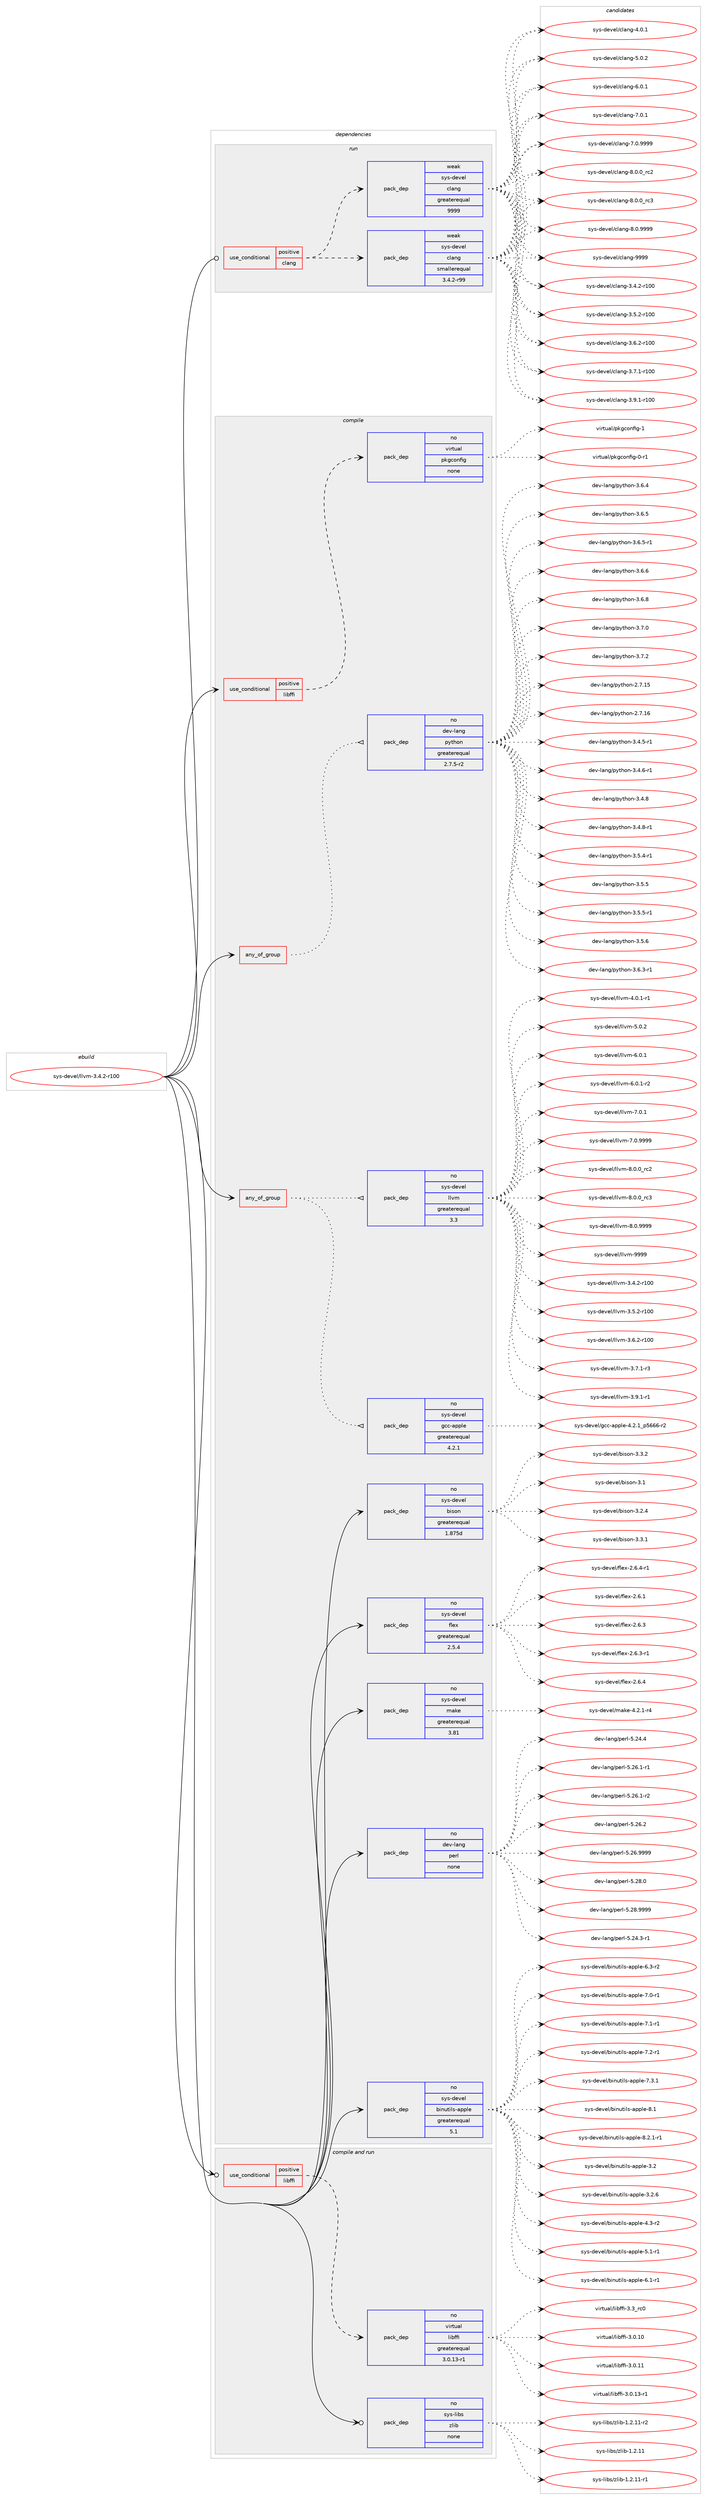 digraph prolog {

# *************
# Graph options
# *************

newrank=true;
concentrate=true;
compound=true;
graph [rankdir=LR,fontname=Helvetica,fontsize=10,ranksep=1.5];#, ranksep=2.5, nodesep=0.2];
edge  [arrowhead=vee];
node  [fontname=Helvetica,fontsize=10];

# **********
# The ebuild
# **********

subgraph cluster_leftcol {
color=gray;
rank=same;
label=<<i>ebuild</i>>;
id [label="sys-devel/llvm-3.4.2-r100", color=red, width=4, href="../sys-devel/llvm-3.4.2-r100.svg"];
}

# ****************
# The dependencies
# ****************

subgraph cluster_midcol {
color=gray;
label=<<i>dependencies</i>>;
subgraph cluster_compile {
fillcolor="#eeeeee";
style=filled;
label=<<i>compile</i>>;
subgraph any27441 {
dependency1729410 [label=<<TABLE BORDER="0" CELLBORDER="1" CELLSPACING="0" CELLPADDING="4"><TR><TD CELLPADDING="10">any_of_group</TD></TR></TABLE>>, shape=none, color=red];subgraph pack1241082 {
dependency1729411 [label=<<TABLE BORDER="0" CELLBORDER="1" CELLSPACING="0" CELLPADDING="4" WIDTH="220"><TR><TD ROWSPAN="6" CELLPADDING="30">pack_dep</TD></TR><TR><TD WIDTH="110">no</TD></TR><TR><TD>dev-lang</TD></TR><TR><TD>python</TD></TR><TR><TD>greaterequal</TD></TR><TR><TD>2.7.5-r2</TD></TR></TABLE>>, shape=none, color=blue];
}
dependency1729410:e -> dependency1729411:w [weight=20,style="dotted",arrowhead="oinv"];
}
id:e -> dependency1729410:w [weight=20,style="solid",arrowhead="vee"];
subgraph any27442 {
dependency1729412 [label=<<TABLE BORDER="0" CELLBORDER="1" CELLSPACING="0" CELLPADDING="4"><TR><TD CELLPADDING="10">any_of_group</TD></TR></TABLE>>, shape=none, color=red];subgraph pack1241083 {
dependency1729413 [label=<<TABLE BORDER="0" CELLBORDER="1" CELLSPACING="0" CELLPADDING="4" WIDTH="220"><TR><TD ROWSPAN="6" CELLPADDING="30">pack_dep</TD></TR><TR><TD WIDTH="110">no</TD></TR><TR><TD>sys-devel</TD></TR><TR><TD>gcc-apple</TD></TR><TR><TD>greaterequal</TD></TR><TR><TD>4.2.1</TD></TR></TABLE>>, shape=none, color=blue];
}
dependency1729412:e -> dependency1729413:w [weight=20,style="dotted",arrowhead="oinv"];
subgraph pack1241084 {
dependency1729414 [label=<<TABLE BORDER="0" CELLBORDER="1" CELLSPACING="0" CELLPADDING="4" WIDTH="220"><TR><TD ROWSPAN="6" CELLPADDING="30">pack_dep</TD></TR><TR><TD WIDTH="110">no</TD></TR><TR><TD>sys-devel</TD></TR><TR><TD>llvm</TD></TR><TR><TD>greaterequal</TD></TR><TR><TD>3.3</TD></TR></TABLE>>, shape=none, color=blue];
}
dependency1729412:e -> dependency1729414:w [weight=20,style="dotted",arrowhead="oinv"];
}
id:e -> dependency1729412:w [weight=20,style="solid",arrowhead="vee"];
subgraph cond459990 {
dependency1729415 [label=<<TABLE BORDER="0" CELLBORDER="1" CELLSPACING="0" CELLPADDING="4"><TR><TD ROWSPAN="3" CELLPADDING="10">use_conditional</TD></TR><TR><TD>positive</TD></TR><TR><TD>libffi</TD></TR></TABLE>>, shape=none, color=red];
subgraph pack1241085 {
dependency1729416 [label=<<TABLE BORDER="0" CELLBORDER="1" CELLSPACING="0" CELLPADDING="4" WIDTH="220"><TR><TD ROWSPAN="6" CELLPADDING="30">pack_dep</TD></TR><TR><TD WIDTH="110">no</TD></TR><TR><TD>virtual</TD></TR><TR><TD>pkgconfig</TD></TR><TR><TD>none</TD></TR><TR><TD></TD></TR></TABLE>>, shape=none, color=blue];
}
dependency1729415:e -> dependency1729416:w [weight=20,style="dashed",arrowhead="vee"];
}
id:e -> dependency1729415:w [weight=20,style="solid",arrowhead="vee"];
subgraph pack1241086 {
dependency1729417 [label=<<TABLE BORDER="0" CELLBORDER="1" CELLSPACING="0" CELLPADDING="4" WIDTH="220"><TR><TD ROWSPAN="6" CELLPADDING="30">pack_dep</TD></TR><TR><TD WIDTH="110">no</TD></TR><TR><TD>dev-lang</TD></TR><TR><TD>perl</TD></TR><TR><TD>none</TD></TR><TR><TD></TD></TR></TABLE>>, shape=none, color=blue];
}
id:e -> dependency1729417:w [weight=20,style="solid",arrowhead="vee"];
subgraph pack1241087 {
dependency1729418 [label=<<TABLE BORDER="0" CELLBORDER="1" CELLSPACING="0" CELLPADDING="4" WIDTH="220"><TR><TD ROWSPAN="6" CELLPADDING="30">pack_dep</TD></TR><TR><TD WIDTH="110">no</TD></TR><TR><TD>sys-devel</TD></TR><TR><TD>binutils-apple</TD></TR><TR><TD>greaterequal</TD></TR><TR><TD>5.1</TD></TR></TABLE>>, shape=none, color=blue];
}
id:e -> dependency1729418:w [weight=20,style="solid",arrowhead="vee"];
subgraph pack1241088 {
dependency1729419 [label=<<TABLE BORDER="0" CELLBORDER="1" CELLSPACING="0" CELLPADDING="4" WIDTH="220"><TR><TD ROWSPAN="6" CELLPADDING="30">pack_dep</TD></TR><TR><TD WIDTH="110">no</TD></TR><TR><TD>sys-devel</TD></TR><TR><TD>bison</TD></TR><TR><TD>greaterequal</TD></TR><TR><TD>1.875d</TD></TR></TABLE>>, shape=none, color=blue];
}
id:e -> dependency1729419:w [weight=20,style="solid",arrowhead="vee"];
subgraph pack1241089 {
dependency1729420 [label=<<TABLE BORDER="0" CELLBORDER="1" CELLSPACING="0" CELLPADDING="4" WIDTH="220"><TR><TD ROWSPAN="6" CELLPADDING="30">pack_dep</TD></TR><TR><TD WIDTH="110">no</TD></TR><TR><TD>sys-devel</TD></TR><TR><TD>flex</TD></TR><TR><TD>greaterequal</TD></TR><TR><TD>2.5.4</TD></TR></TABLE>>, shape=none, color=blue];
}
id:e -> dependency1729420:w [weight=20,style="solid",arrowhead="vee"];
subgraph pack1241090 {
dependency1729421 [label=<<TABLE BORDER="0" CELLBORDER="1" CELLSPACING="0" CELLPADDING="4" WIDTH="220"><TR><TD ROWSPAN="6" CELLPADDING="30">pack_dep</TD></TR><TR><TD WIDTH="110">no</TD></TR><TR><TD>sys-devel</TD></TR><TR><TD>make</TD></TR><TR><TD>greaterequal</TD></TR><TR><TD>3.81</TD></TR></TABLE>>, shape=none, color=blue];
}
id:e -> dependency1729421:w [weight=20,style="solid",arrowhead="vee"];
}
subgraph cluster_compileandrun {
fillcolor="#eeeeee";
style=filled;
label=<<i>compile and run</i>>;
subgraph cond459991 {
dependency1729422 [label=<<TABLE BORDER="0" CELLBORDER="1" CELLSPACING="0" CELLPADDING="4"><TR><TD ROWSPAN="3" CELLPADDING="10">use_conditional</TD></TR><TR><TD>positive</TD></TR><TR><TD>libffi</TD></TR></TABLE>>, shape=none, color=red];
subgraph pack1241091 {
dependency1729423 [label=<<TABLE BORDER="0" CELLBORDER="1" CELLSPACING="0" CELLPADDING="4" WIDTH="220"><TR><TD ROWSPAN="6" CELLPADDING="30">pack_dep</TD></TR><TR><TD WIDTH="110">no</TD></TR><TR><TD>virtual</TD></TR><TR><TD>libffi</TD></TR><TR><TD>greaterequal</TD></TR><TR><TD>3.0.13-r1</TD></TR></TABLE>>, shape=none, color=blue];
}
dependency1729422:e -> dependency1729423:w [weight=20,style="dashed",arrowhead="vee"];
}
id:e -> dependency1729422:w [weight=20,style="solid",arrowhead="odotvee"];
subgraph pack1241092 {
dependency1729424 [label=<<TABLE BORDER="0" CELLBORDER="1" CELLSPACING="0" CELLPADDING="4" WIDTH="220"><TR><TD ROWSPAN="6" CELLPADDING="30">pack_dep</TD></TR><TR><TD WIDTH="110">no</TD></TR><TR><TD>sys-libs</TD></TR><TR><TD>zlib</TD></TR><TR><TD>none</TD></TR><TR><TD></TD></TR></TABLE>>, shape=none, color=blue];
}
id:e -> dependency1729424:w [weight=20,style="solid",arrowhead="odotvee"];
}
subgraph cluster_run {
fillcolor="#eeeeee";
style=filled;
label=<<i>run</i>>;
subgraph cond459992 {
dependency1729425 [label=<<TABLE BORDER="0" CELLBORDER="1" CELLSPACING="0" CELLPADDING="4"><TR><TD ROWSPAN="3" CELLPADDING="10">use_conditional</TD></TR><TR><TD>positive</TD></TR><TR><TD>clang</TD></TR></TABLE>>, shape=none, color=red];
subgraph pack1241093 {
dependency1729426 [label=<<TABLE BORDER="0" CELLBORDER="1" CELLSPACING="0" CELLPADDING="4" WIDTH="220"><TR><TD ROWSPAN="6" CELLPADDING="30">pack_dep</TD></TR><TR><TD WIDTH="110">weak</TD></TR><TR><TD>sys-devel</TD></TR><TR><TD>clang</TD></TR><TR><TD>smallerequal</TD></TR><TR><TD>3.4.2-r99</TD></TR></TABLE>>, shape=none, color=blue];
}
dependency1729425:e -> dependency1729426:w [weight=20,style="dashed",arrowhead="vee"];
subgraph pack1241094 {
dependency1729427 [label=<<TABLE BORDER="0" CELLBORDER="1" CELLSPACING="0" CELLPADDING="4" WIDTH="220"><TR><TD ROWSPAN="6" CELLPADDING="30">pack_dep</TD></TR><TR><TD WIDTH="110">weak</TD></TR><TR><TD>sys-devel</TD></TR><TR><TD>clang</TD></TR><TR><TD>greaterequal</TD></TR><TR><TD>9999</TD></TR></TABLE>>, shape=none, color=blue];
}
dependency1729425:e -> dependency1729427:w [weight=20,style="dashed",arrowhead="vee"];
}
id:e -> dependency1729425:w [weight=20,style="solid",arrowhead="odot"];
}
}

# **************
# The candidates
# **************

subgraph cluster_choices {
rank=same;
color=gray;
label=<<i>candidates</i>>;

subgraph choice1241082 {
color=black;
nodesep=1;
choice10010111845108971101034711212111610411111045504655464953 [label="dev-lang/python-2.7.15", color=red, width=4,href="../dev-lang/python-2.7.15.svg"];
choice10010111845108971101034711212111610411111045504655464954 [label="dev-lang/python-2.7.16", color=red, width=4,href="../dev-lang/python-2.7.16.svg"];
choice1001011184510897110103471121211161041111104551465246534511449 [label="dev-lang/python-3.4.5-r1", color=red, width=4,href="../dev-lang/python-3.4.5-r1.svg"];
choice1001011184510897110103471121211161041111104551465246544511449 [label="dev-lang/python-3.4.6-r1", color=red, width=4,href="../dev-lang/python-3.4.6-r1.svg"];
choice100101118451089711010347112121116104111110455146524656 [label="dev-lang/python-3.4.8", color=red, width=4,href="../dev-lang/python-3.4.8.svg"];
choice1001011184510897110103471121211161041111104551465246564511449 [label="dev-lang/python-3.4.8-r1", color=red, width=4,href="../dev-lang/python-3.4.8-r1.svg"];
choice1001011184510897110103471121211161041111104551465346524511449 [label="dev-lang/python-3.5.4-r1", color=red, width=4,href="../dev-lang/python-3.5.4-r1.svg"];
choice100101118451089711010347112121116104111110455146534653 [label="dev-lang/python-3.5.5", color=red, width=4,href="../dev-lang/python-3.5.5.svg"];
choice1001011184510897110103471121211161041111104551465346534511449 [label="dev-lang/python-3.5.5-r1", color=red, width=4,href="../dev-lang/python-3.5.5-r1.svg"];
choice100101118451089711010347112121116104111110455146534654 [label="dev-lang/python-3.5.6", color=red, width=4,href="../dev-lang/python-3.5.6.svg"];
choice1001011184510897110103471121211161041111104551465446514511449 [label="dev-lang/python-3.6.3-r1", color=red, width=4,href="../dev-lang/python-3.6.3-r1.svg"];
choice100101118451089711010347112121116104111110455146544652 [label="dev-lang/python-3.6.4", color=red, width=4,href="../dev-lang/python-3.6.4.svg"];
choice100101118451089711010347112121116104111110455146544653 [label="dev-lang/python-3.6.5", color=red, width=4,href="../dev-lang/python-3.6.5.svg"];
choice1001011184510897110103471121211161041111104551465446534511449 [label="dev-lang/python-3.6.5-r1", color=red, width=4,href="../dev-lang/python-3.6.5-r1.svg"];
choice100101118451089711010347112121116104111110455146544654 [label="dev-lang/python-3.6.6", color=red, width=4,href="../dev-lang/python-3.6.6.svg"];
choice100101118451089711010347112121116104111110455146544656 [label="dev-lang/python-3.6.8", color=red, width=4,href="../dev-lang/python-3.6.8.svg"];
choice100101118451089711010347112121116104111110455146554648 [label="dev-lang/python-3.7.0", color=red, width=4,href="../dev-lang/python-3.7.0.svg"];
choice100101118451089711010347112121116104111110455146554650 [label="dev-lang/python-3.7.2", color=red, width=4,href="../dev-lang/python-3.7.2.svg"];
dependency1729411:e -> choice10010111845108971101034711212111610411111045504655464953:w [style=dotted,weight="100"];
dependency1729411:e -> choice10010111845108971101034711212111610411111045504655464954:w [style=dotted,weight="100"];
dependency1729411:e -> choice1001011184510897110103471121211161041111104551465246534511449:w [style=dotted,weight="100"];
dependency1729411:e -> choice1001011184510897110103471121211161041111104551465246544511449:w [style=dotted,weight="100"];
dependency1729411:e -> choice100101118451089711010347112121116104111110455146524656:w [style=dotted,weight="100"];
dependency1729411:e -> choice1001011184510897110103471121211161041111104551465246564511449:w [style=dotted,weight="100"];
dependency1729411:e -> choice1001011184510897110103471121211161041111104551465346524511449:w [style=dotted,weight="100"];
dependency1729411:e -> choice100101118451089711010347112121116104111110455146534653:w [style=dotted,weight="100"];
dependency1729411:e -> choice1001011184510897110103471121211161041111104551465346534511449:w [style=dotted,weight="100"];
dependency1729411:e -> choice100101118451089711010347112121116104111110455146534654:w [style=dotted,weight="100"];
dependency1729411:e -> choice1001011184510897110103471121211161041111104551465446514511449:w [style=dotted,weight="100"];
dependency1729411:e -> choice100101118451089711010347112121116104111110455146544652:w [style=dotted,weight="100"];
dependency1729411:e -> choice100101118451089711010347112121116104111110455146544653:w [style=dotted,weight="100"];
dependency1729411:e -> choice1001011184510897110103471121211161041111104551465446534511449:w [style=dotted,weight="100"];
dependency1729411:e -> choice100101118451089711010347112121116104111110455146544654:w [style=dotted,weight="100"];
dependency1729411:e -> choice100101118451089711010347112121116104111110455146544656:w [style=dotted,weight="100"];
dependency1729411:e -> choice100101118451089711010347112121116104111110455146554648:w [style=dotted,weight="100"];
dependency1729411:e -> choice100101118451089711010347112121116104111110455146554650:w [style=dotted,weight="100"];
}
subgraph choice1241083 {
color=black;
nodesep=1;
choice11512111545100101118101108471039999459711211210810145524650464995112535454544511450 [label="sys-devel/gcc-apple-4.2.1_p5666-r2", color=red, width=4,href="../sys-devel/gcc-apple-4.2.1_p5666-r2.svg"];
dependency1729413:e -> choice11512111545100101118101108471039999459711211210810145524650464995112535454544511450:w [style=dotted,weight="100"];
}
subgraph choice1241084 {
color=black;
nodesep=1;
choice115121115451001011181011084710810811810945514652465045114494848 [label="sys-devel/llvm-3.4.2-r100", color=red, width=4,href="../sys-devel/llvm-3.4.2-r100.svg"];
choice115121115451001011181011084710810811810945514653465045114494848 [label="sys-devel/llvm-3.5.2-r100", color=red, width=4,href="../sys-devel/llvm-3.5.2-r100.svg"];
choice115121115451001011181011084710810811810945514654465045114494848 [label="sys-devel/llvm-3.6.2-r100", color=red, width=4,href="../sys-devel/llvm-3.6.2-r100.svg"];
choice11512111545100101118101108471081081181094551465546494511451 [label="sys-devel/llvm-3.7.1-r3", color=red, width=4,href="../sys-devel/llvm-3.7.1-r3.svg"];
choice11512111545100101118101108471081081181094551465746494511449 [label="sys-devel/llvm-3.9.1-r1", color=red, width=4,href="../sys-devel/llvm-3.9.1-r1.svg"];
choice11512111545100101118101108471081081181094552464846494511449 [label="sys-devel/llvm-4.0.1-r1", color=red, width=4,href="../sys-devel/llvm-4.0.1-r1.svg"];
choice1151211154510010111810110847108108118109455346484650 [label="sys-devel/llvm-5.0.2", color=red, width=4,href="../sys-devel/llvm-5.0.2.svg"];
choice1151211154510010111810110847108108118109455446484649 [label="sys-devel/llvm-6.0.1", color=red, width=4,href="../sys-devel/llvm-6.0.1.svg"];
choice11512111545100101118101108471081081181094554464846494511450 [label="sys-devel/llvm-6.0.1-r2", color=red, width=4,href="../sys-devel/llvm-6.0.1-r2.svg"];
choice1151211154510010111810110847108108118109455546484649 [label="sys-devel/llvm-7.0.1", color=red, width=4,href="../sys-devel/llvm-7.0.1.svg"];
choice1151211154510010111810110847108108118109455546484657575757 [label="sys-devel/llvm-7.0.9999", color=red, width=4,href="../sys-devel/llvm-7.0.9999.svg"];
choice1151211154510010111810110847108108118109455646484648951149950 [label="sys-devel/llvm-8.0.0_rc2", color=red, width=4,href="../sys-devel/llvm-8.0.0_rc2.svg"];
choice1151211154510010111810110847108108118109455646484648951149951 [label="sys-devel/llvm-8.0.0_rc3", color=red, width=4,href="../sys-devel/llvm-8.0.0_rc3.svg"];
choice1151211154510010111810110847108108118109455646484657575757 [label="sys-devel/llvm-8.0.9999", color=red, width=4,href="../sys-devel/llvm-8.0.9999.svg"];
choice11512111545100101118101108471081081181094557575757 [label="sys-devel/llvm-9999", color=red, width=4,href="../sys-devel/llvm-9999.svg"];
dependency1729414:e -> choice115121115451001011181011084710810811810945514652465045114494848:w [style=dotted,weight="100"];
dependency1729414:e -> choice115121115451001011181011084710810811810945514653465045114494848:w [style=dotted,weight="100"];
dependency1729414:e -> choice115121115451001011181011084710810811810945514654465045114494848:w [style=dotted,weight="100"];
dependency1729414:e -> choice11512111545100101118101108471081081181094551465546494511451:w [style=dotted,weight="100"];
dependency1729414:e -> choice11512111545100101118101108471081081181094551465746494511449:w [style=dotted,weight="100"];
dependency1729414:e -> choice11512111545100101118101108471081081181094552464846494511449:w [style=dotted,weight="100"];
dependency1729414:e -> choice1151211154510010111810110847108108118109455346484650:w [style=dotted,weight="100"];
dependency1729414:e -> choice1151211154510010111810110847108108118109455446484649:w [style=dotted,weight="100"];
dependency1729414:e -> choice11512111545100101118101108471081081181094554464846494511450:w [style=dotted,weight="100"];
dependency1729414:e -> choice1151211154510010111810110847108108118109455546484649:w [style=dotted,weight="100"];
dependency1729414:e -> choice1151211154510010111810110847108108118109455546484657575757:w [style=dotted,weight="100"];
dependency1729414:e -> choice1151211154510010111810110847108108118109455646484648951149950:w [style=dotted,weight="100"];
dependency1729414:e -> choice1151211154510010111810110847108108118109455646484648951149951:w [style=dotted,weight="100"];
dependency1729414:e -> choice1151211154510010111810110847108108118109455646484657575757:w [style=dotted,weight="100"];
dependency1729414:e -> choice11512111545100101118101108471081081181094557575757:w [style=dotted,weight="100"];
}
subgraph choice1241085 {
color=black;
nodesep=1;
choice11810511411611797108471121071039911111010210510345484511449 [label="virtual/pkgconfig-0-r1", color=red, width=4,href="../virtual/pkgconfig-0-r1.svg"];
choice1181051141161179710847112107103991111101021051034549 [label="virtual/pkgconfig-1", color=red, width=4,href="../virtual/pkgconfig-1.svg"];
dependency1729416:e -> choice11810511411611797108471121071039911111010210510345484511449:w [style=dotted,weight="100"];
dependency1729416:e -> choice1181051141161179710847112107103991111101021051034549:w [style=dotted,weight="100"];
}
subgraph choice1241086 {
color=black;
nodesep=1;
choice100101118451089711010347112101114108455346505246514511449 [label="dev-lang/perl-5.24.3-r1", color=red, width=4,href="../dev-lang/perl-5.24.3-r1.svg"];
choice10010111845108971101034711210111410845534650524652 [label="dev-lang/perl-5.24.4", color=red, width=4,href="../dev-lang/perl-5.24.4.svg"];
choice100101118451089711010347112101114108455346505446494511449 [label="dev-lang/perl-5.26.1-r1", color=red, width=4,href="../dev-lang/perl-5.26.1-r1.svg"];
choice100101118451089711010347112101114108455346505446494511450 [label="dev-lang/perl-5.26.1-r2", color=red, width=4,href="../dev-lang/perl-5.26.1-r2.svg"];
choice10010111845108971101034711210111410845534650544650 [label="dev-lang/perl-5.26.2", color=red, width=4,href="../dev-lang/perl-5.26.2.svg"];
choice10010111845108971101034711210111410845534650544657575757 [label="dev-lang/perl-5.26.9999", color=red, width=4,href="../dev-lang/perl-5.26.9999.svg"];
choice10010111845108971101034711210111410845534650564648 [label="dev-lang/perl-5.28.0", color=red, width=4,href="../dev-lang/perl-5.28.0.svg"];
choice10010111845108971101034711210111410845534650564657575757 [label="dev-lang/perl-5.28.9999", color=red, width=4,href="../dev-lang/perl-5.28.9999.svg"];
dependency1729417:e -> choice100101118451089711010347112101114108455346505246514511449:w [style=dotted,weight="100"];
dependency1729417:e -> choice10010111845108971101034711210111410845534650524652:w [style=dotted,weight="100"];
dependency1729417:e -> choice100101118451089711010347112101114108455346505446494511449:w [style=dotted,weight="100"];
dependency1729417:e -> choice100101118451089711010347112101114108455346505446494511450:w [style=dotted,weight="100"];
dependency1729417:e -> choice10010111845108971101034711210111410845534650544650:w [style=dotted,weight="100"];
dependency1729417:e -> choice10010111845108971101034711210111410845534650544657575757:w [style=dotted,weight="100"];
dependency1729417:e -> choice10010111845108971101034711210111410845534650564648:w [style=dotted,weight="100"];
dependency1729417:e -> choice10010111845108971101034711210111410845534650564657575757:w [style=dotted,weight="100"];
}
subgraph choice1241087 {
color=black;
nodesep=1;
choice115121115451001011181011084798105110117116105108115459711211210810145514650 [label="sys-devel/binutils-apple-3.2", color=red, width=4,href="../sys-devel/binutils-apple-3.2.svg"];
choice1151211154510010111810110847981051101171161051081154597112112108101455146504654 [label="sys-devel/binutils-apple-3.2.6", color=red, width=4,href="../sys-devel/binutils-apple-3.2.6.svg"];
choice1151211154510010111810110847981051101171161051081154597112112108101455246514511450 [label="sys-devel/binutils-apple-4.3-r2", color=red, width=4,href="../sys-devel/binutils-apple-4.3-r2.svg"];
choice1151211154510010111810110847981051101171161051081154597112112108101455346494511449 [label="sys-devel/binutils-apple-5.1-r1", color=red, width=4,href="../sys-devel/binutils-apple-5.1-r1.svg"];
choice1151211154510010111810110847981051101171161051081154597112112108101455446494511449 [label="sys-devel/binutils-apple-6.1-r1", color=red, width=4,href="../sys-devel/binutils-apple-6.1-r1.svg"];
choice1151211154510010111810110847981051101171161051081154597112112108101455446514511450 [label="sys-devel/binutils-apple-6.3-r2", color=red, width=4,href="../sys-devel/binutils-apple-6.3-r2.svg"];
choice1151211154510010111810110847981051101171161051081154597112112108101455546484511449 [label="sys-devel/binutils-apple-7.0-r1", color=red, width=4,href="../sys-devel/binutils-apple-7.0-r1.svg"];
choice1151211154510010111810110847981051101171161051081154597112112108101455546494511449 [label="sys-devel/binutils-apple-7.1-r1", color=red, width=4,href="../sys-devel/binutils-apple-7.1-r1.svg"];
choice1151211154510010111810110847981051101171161051081154597112112108101455546504511449 [label="sys-devel/binutils-apple-7.2-r1", color=red, width=4,href="../sys-devel/binutils-apple-7.2-r1.svg"];
choice1151211154510010111810110847981051101171161051081154597112112108101455546514649 [label="sys-devel/binutils-apple-7.3.1", color=red, width=4,href="../sys-devel/binutils-apple-7.3.1.svg"];
choice115121115451001011181011084798105110117116105108115459711211210810145564649 [label="sys-devel/binutils-apple-8.1", color=red, width=4,href="../sys-devel/binutils-apple-8.1.svg"];
choice11512111545100101118101108479810511011711610510811545971121121081014556465046494511449 [label="sys-devel/binutils-apple-8.2.1-r1", color=red, width=4,href="../sys-devel/binutils-apple-8.2.1-r1.svg"];
dependency1729418:e -> choice115121115451001011181011084798105110117116105108115459711211210810145514650:w [style=dotted,weight="100"];
dependency1729418:e -> choice1151211154510010111810110847981051101171161051081154597112112108101455146504654:w [style=dotted,weight="100"];
dependency1729418:e -> choice1151211154510010111810110847981051101171161051081154597112112108101455246514511450:w [style=dotted,weight="100"];
dependency1729418:e -> choice1151211154510010111810110847981051101171161051081154597112112108101455346494511449:w [style=dotted,weight="100"];
dependency1729418:e -> choice1151211154510010111810110847981051101171161051081154597112112108101455446494511449:w [style=dotted,weight="100"];
dependency1729418:e -> choice1151211154510010111810110847981051101171161051081154597112112108101455446514511450:w [style=dotted,weight="100"];
dependency1729418:e -> choice1151211154510010111810110847981051101171161051081154597112112108101455546484511449:w [style=dotted,weight="100"];
dependency1729418:e -> choice1151211154510010111810110847981051101171161051081154597112112108101455546494511449:w [style=dotted,weight="100"];
dependency1729418:e -> choice1151211154510010111810110847981051101171161051081154597112112108101455546504511449:w [style=dotted,weight="100"];
dependency1729418:e -> choice1151211154510010111810110847981051101171161051081154597112112108101455546514649:w [style=dotted,weight="100"];
dependency1729418:e -> choice115121115451001011181011084798105110117116105108115459711211210810145564649:w [style=dotted,weight="100"];
dependency1729418:e -> choice11512111545100101118101108479810511011711610510811545971121121081014556465046494511449:w [style=dotted,weight="100"];
}
subgraph choice1241088 {
color=black;
nodesep=1;
choice11512111545100101118101108479810511511111045514649 [label="sys-devel/bison-3.1", color=red, width=4,href="../sys-devel/bison-3.1.svg"];
choice115121115451001011181011084798105115111110455146504652 [label="sys-devel/bison-3.2.4", color=red, width=4,href="../sys-devel/bison-3.2.4.svg"];
choice115121115451001011181011084798105115111110455146514649 [label="sys-devel/bison-3.3.1", color=red, width=4,href="../sys-devel/bison-3.3.1.svg"];
choice115121115451001011181011084798105115111110455146514650 [label="sys-devel/bison-3.3.2", color=red, width=4,href="../sys-devel/bison-3.3.2.svg"];
dependency1729419:e -> choice11512111545100101118101108479810511511111045514649:w [style=dotted,weight="100"];
dependency1729419:e -> choice115121115451001011181011084798105115111110455146504652:w [style=dotted,weight="100"];
dependency1729419:e -> choice115121115451001011181011084798105115111110455146514649:w [style=dotted,weight="100"];
dependency1729419:e -> choice115121115451001011181011084798105115111110455146514650:w [style=dotted,weight="100"];
}
subgraph choice1241089 {
color=black;
nodesep=1;
choice1151211154510010111810110847102108101120455046544649 [label="sys-devel/flex-2.6.1", color=red, width=4,href="../sys-devel/flex-2.6.1.svg"];
choice1151211154510010111810110847102108101120455046544651 [label="sys-devel/flex-2.6.3", color=red, width=4,href="../sys-devel/flex-2.6.3.svg"];
choice11512111545100101118101108471021081011204550465446514511449 [label="sys-devel/flex-2.6.3-r1", color=red, width=4,href="../sys-devel/flex-2.6.3-r1.svg"];
choice1151211154510010111810110847102108101120455046544652 [label="sys-devel/flex-2.6.4", color=red, width=4,href="../sys-devel/flex-2.6.4.svg"];
choice11512111545100101118101108471021081011204550465446524511449 [label="sys-devel/flex-2.6.4-r1", color=red, width=4,href="../sys-devel/flex-2.6.4-r1.svg"];
dependency1729420:e -> choice1151211154510010111810110847102108101120455046544649:w [style=dotted,weight="100"];
dependency1729420:e -> choice1151211154510010111810110847102108101120455046544651:w [style=dotted,weight="100"];
dependency1729420:e -> choice11512111545100101118101108471021081011204550465446514511449:w [style=dotted,weight="100"];
dependency1729420:e -> choice1151211154510010111810110847102108101120455046544652:w [style=dotted,weight="100"];
dependency1729420:e -> choice11512111545100101118101108471021081011204550465446524511449:w [style=dotted,weight="100"];
}
subgraph choice1241090 {
color=black;
nodesep=1;
choice1151211154510010111810110847109971071014552465046494511452 [label="sys-devel/make-4.2.1-r4", color=red, width=4,href="../sys-devel/make-4.2.1-r4.svg"];
dependency1729421:e -> choice1151211154510010111810110847109971071014552465046494511452:w [style=dotted,weight="100"];
}
subgraph choice1241091 {
color=black;
nodesep=1;
choice11810511411611797108471081059810210210545514648464948 [label="virtual/libffi-3.0.10", color=red, width=4,href="../virtual/libffi-3.0.10.svg"];
choice11810511411611797108471081059810210210545514648464949 [label="virtual/libffi-3.0.11", color=red, width=4,href="../virtual/libffi-3.0.11.svg"];
choice118105114116117971084710810598102102105455146484649514511449 [label="virtual/libffi-3.0.13-r1", color=red, width=4,href="../virtual/libffi-3.0.13-r1.svg"];
choice11810511411611797108471081059810210210545514651951149948 [label="virtual/libffi-3.3_rc0", color=red, width=4,href="../virtual/libffi-3.3_rc0.svg"];
dependency1729423:e -> choice11810511411611797108471081059810210210545514648464948:w [style=dotted,weight="100"];
dependency1729423:e -> choice11810511411611797108471081059810210210545514648464949:w [style=dotted,weight="100"];
dependency1729423:e -> choice118105114116117971084710810598102102105455146484649514511449:w [style=dotted,weight="100"];
dependency1729423:e -> choice11810511411611797108471081059810210210545514651951149948:w [style=dotted,weight="100"];
}
subgraph choice1241092 {
color=black;
nodesep=1;
choice1151211154510810598115471221081059845494650464949 [label="sys-libs/zlib-1.2.11", color=red, width=4,href="../sys-libs/zlib-1.2.11.svg"];
choice11512111545108105981154712210810598454946504649494511449 [label="sys-libs/zlib-1.2.11-r1", color=red, width=4,href="../sys-libs/zlib-1.2.11-r1.svg"];
choice11512111545108105981154712210810598454946504649494511450 [label="sys-libs/zlib-1.2.11-r2", color=red, width=4,href="../sys-libs/zlib-1.2.11-r2.svg"];
dependency1729424:e -> choice1151211154510810598115471221081059845494650464949:w [style=dotted,weight="100"];
dependency1729424:e -> choice11512111545108105981154712210810598454946504649494511449:w [style=dotted,weight="100"];
dependency1729424:e -> choice11512111545108105981154712210810598454946504649494511450:w [style=dotted,weight="100"];
}
subgraph choice1241093 {
color=black;
nodesep=1;
choice1151211154510010111810110847991089711010345514652465045114494848 [label="sys-devel/clang-3.4.2-r100", color=red, width=4,href="../sys-devel/clang-3.4.2-r100.svg"];
choice1151211154510010111810110847991089711010345514653465045114494848 [label="sys-devel/clang-3.5.2-r100", color=red, width=4,href="../sys-devel/clang-3.5.2-r100.svg"];
choice1151211154510010111810110847991089711010345514654465045114494848 [label="sys-devel/clang-3.6.2-r100", color=red, width=4,href="../sys-devel/clang-3.6.2-r100.svg"];
choice1151211154510010111810110847991089711010345514655464945114494848 [label="sys-devel/clang-3.7.1-r100", color=red, width=4,href="../sys-devel/clang-3.7.1-r100.svg"];
choice1151211154510010111810110847991089711010345514657464945114494848 [label="sys-devel/clang-3.9.1-r100", color=red, width=4,href="../sys-devel/clang-3.9.1-r100.svg"];
choice11512111545100101118101108479910897110103455246484649 [label="sys-devel/clang-4.0.1", color=red, width=4,href="../sys-devel/clang-4.0.1.svg"];
choice11512111545100101118101108479910897110103455346484650 [label="sys-devel/clang-5.0.2", color=red, width=4,href="../sys-devel/clang-5.0.2.svg"];
choice11512111545100101118101108479910897110103455446484649 [label="sys-devel/clang-6.0.1", color=red, width=4,href="../sys-devel/clang-6.0.1.svg"];
choice11512111545100101118101108479910897110103455546484649 [label="sys-devel/clang-7.0.1", color=red, width=4,href="../sys-devel/clang-7.0.1.svg"];
choice11512111545100101118101108479910897110103455546484657575757 [label="sys-devel/clang-7.0.9999", color=red, width=4,href="../sys-devel/clang-7.0.9999.svg"];
choice11512111545100101118101108479910897110103455646484648951149950 [label="sys-devel/clang-8.0.0_rc2", color=red, width=4,href="../sys-devel/clang-8.0.0_rc2.svg"];
choice11512111545100101118101108479910897110103455646484648951149951 [label="sys-devel/clang-8.0.0_rc3", color=red, width=4,href="../sys-devel/clang-8.0.0_rc3.svg"];
choice11512111545100101118101108479910897110103455646484657575757 [label="sys-devel/clang-8.0.9999", color=red, width=4,href="../sys-devel/clang-8.0.9999.svg"];
choice115121115451001011181011084799108971101034557575757 [label="sys-devel/clang-9999", color=red, width=4,href="../sys-devel/clang-9999.svg"];
dependency1729426:e -> choice1151211154510010111810110847991089711010345514652465045114494848:w [style=dotted,weight="100"];
dependency1729426:e -> choice1151211154510010111810110847991089711010345514653465045114494848:w [style=dotted,weight="100"];
dependency1729426:e -> choice1151211154510010111810110847991089711010345514654465045114494848:w [style=dotted,weight="100"];
dependency1729426:e -> choice1151211154510010111810110847991089711010345514655464945114494848:w [style=dotted,weight="100"];
dependency1729426:e -> choice1151211154510010111810110847991089711010345514657464945114494848:w [style=dotted,weight="100"];
dependency1729426:e -> choice11512111545100101118101108479910897110103455246484649:w [style=dotted,weight="100"];
dependency1729426:e -> choice11512111545100101118101108479910897110103455346484650:w [style=dotted,weight="100"];
dependency1729426:e -> choice11512111545100101118101108479910897110103455446484649:w [style=dotted,weight="100"];
dependency1729426:e -> choice11512111545100101118101108479910897110103455546484649:w [style=dotted,weight="100"];
dependency1729426:e -> choice11512111545100101118101108479910897110103455546484657575757:w [style=dotted,weight="100"];
dependency1729426:e -> choice11512111545100101118101108479910897110103455646484648951149950:w [style=dotted,weight="100"];
dependency1729426:e -> choice11512111545100101118101108479910897110103455646484648951149951:w [style=dotted,weight="100"];
dependency1729426:e -> choice11512111545100101118101108479910897110103455646484657575757:w [style=dotted,weight="100"];
dependency1729426:e -> choice115121115451001011181011084799108971101034557575757:w [style=dotted,weight="100"];
}
subgraph choice1241094 {
color=black;
nodesep=1;
choice1151211154510010111810110847991089711010345514652465045114494848 [label="sys-devel/clang-3.4.2-r100", color=red, width=4,href="../sys-devel/clang-3.4.2-r100.svg"];
choice1151211154510010111810110847991089711010345514653465045114494848 [label="sys-devel/clang-3.5.2-r100", color=red, width=4,href="../sys-devel/clang-3.5.2-r100.svg"];
choice1151211154510010111810110847991089711010345514654465045114494848 [label="sys-devel/clang-3.6.2-r100", color=red, width=4,href="../sys-devel/clang-3.6.2-r100.svg"];
choice1151211154510010111810110847991089711010345514655464945114494848 [label="sys-devel/clang-3.7.1-r100", color=red, width=4,href="../sys-devel/clang-3.7.1-r100.svg"];
choice1151211154510010111810110847991089711010345514657464945114494848 [label="sys-devel/clang-3.9.1-r100", color=red, width=4,href="../sys-devel/clang-3.9.1-r100.svg"];
choice11512111545100101118101108479910897110103455246484649 [label="sys-devel/clang-4.0.1", color=red, width=4,href="../sys-devel/clang-4.0.1.svg"];
choice11512111545100101118101108479910897110103455346484650 [label="sys-devel/clang-5.0.2", color=red, width=4,href="../sys-devel/clang-5.0.2.svg"];
choice11512111545100101118101108479910897110103455446484649 [label="sys-devel/clang-6.0.1", color=red, width=4,href="../sys-devel/clang-6.0.1.svg"];
choice11512111545100101118101108479910897110103455546484649 [label="sys-devel/clang-7.0.1", color=red, width=4,href="../sys-devel/clang-7.0.1.svg"];
choice11512111545100101118101108479910897110103455546484657575757 [label="sys-devel/clang-7.0.9999", color=red, width=4,href="../sys-devel/clang-7.0.9999.svg"];
choice11512111545100101118101108479910897110103455646484648951149950 [label="sys-devel/clang-8.0.0_rc2", color=red, width=4,href="../sys-devel/clang-8.0.0_rc2.svg"];
choice11512111545100101118101108479910897110103455646484648951149951 [label="sys-devel/clang-8.0.0_rc3", color=red, width=4,href="../sys-devel/clang-8.0.0_rc3.svg"];
choice11512111545100101118101108479910897110103455646484657575757 [label="sys-devel/clang-8.0.9999", color=red, width=4,href="../sys-devel/clang-8.0.9999.svg"];
choice115121115451001011181011084799108971101034557575757 [label="sys-devel/clang-9999", color=red, width=4,href="../sys-devel/clang-9999.svg"];
dependency1729427:e -> choice1151211154510010111810110847991089711010345514652465045114494848:w [style=dotted,weight="100"];
dependency1729427:e -> choice1151211154510010111810110847991089711010345514653465045114494848:w [style=dotted,weight="100"];
dependency1729427:e -> choice1151211154510010111810110847991089711010345514654465045114494848:w [style=dotted,weight="100"];
dependency1729427:e -> choice1151211154510010111810110847991089711010345514655464945114494848:w [style=dotted,weight="100"];
dependency1729427:e -> choice1151211154510010111810110847991089711010345514657464945114494848:w [style=dotted,weight="100"];
dependency1729427:e -> choice11512111545100101118101108479910897110103455246484649:w [style=dotted,weight="100"];
dependency1729427:e -> choice11512111545100101118101108479910897110103455346484650:w [style=dotted,weight="100"];
dependency1729427:e -> choice11512111545100101118101108479910897110103455446484649:w [style=dotted,weight="100"];
dependency1729427:e -> choice11512111545100101118101108479910897110103455546484649:w [style=dotted,weight="100"];
dependency1729427:e -> choice11512111545100101118101108479910897110103455546484657575757:w [style=dotted,weight="100"];
dependency1729427:e -> choice11512111545100101118101108479910897110103455646484648951149950:w [style=dotted,weight="100"];
dependency1729427:e -> choice11512111545100101118101108479910897110103455646484648951149951:w [style=dotted,weight="100"];
dependency1729427:e -> choice11512111545100101118101108479910897110103455646484657575757:w [style=dotted,weight="100"];
dependency1729427:e -> choice115121115451001011181011084799108971101034557575757:w [style=dotted,weight="100"];
}
}

}
